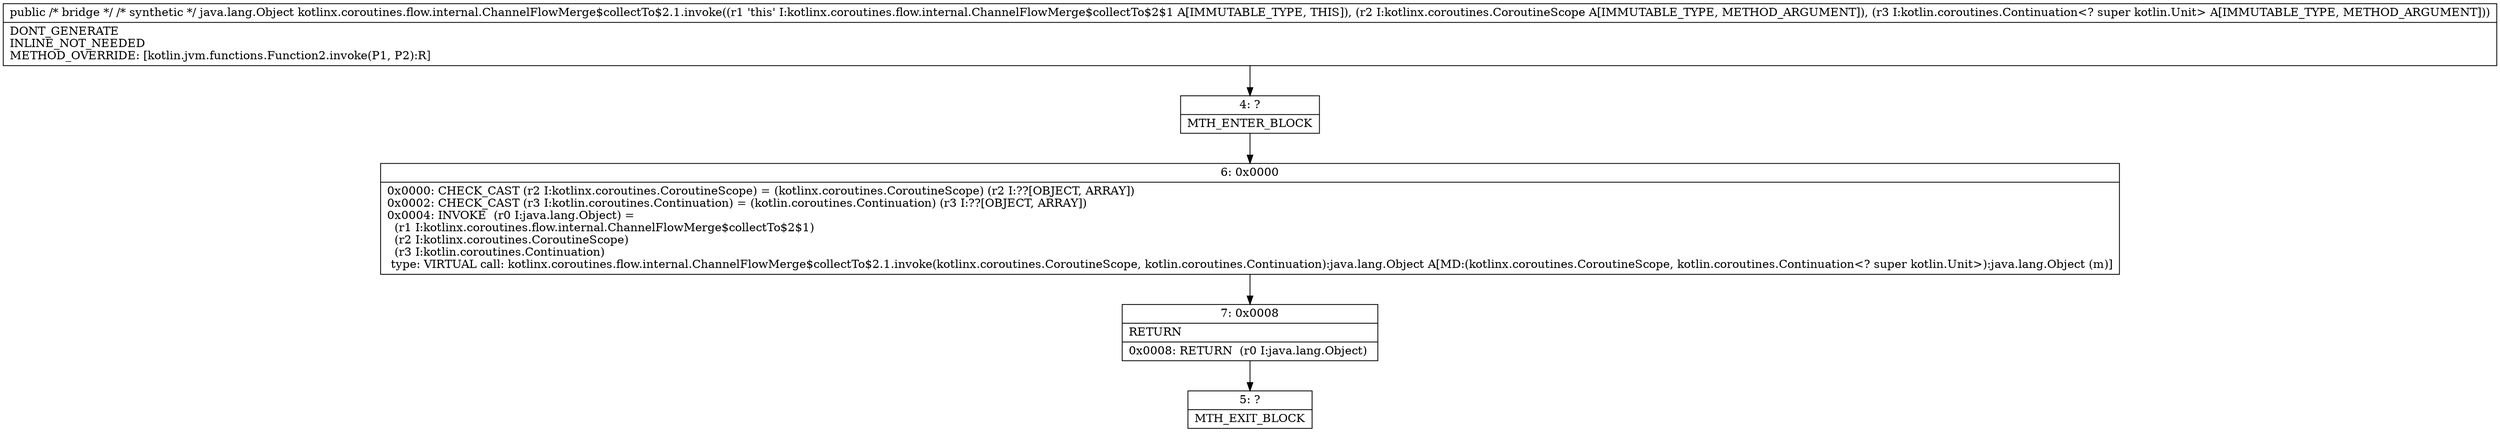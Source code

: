 digraph "CFG forkotlinx.coroutines.flow.internal.ChannelFlowMerge$collectTo$2.1.invoke(Ljava\/lang\/Object;Ljava\/lang\/Object;)Ljava\/lang\/Object;" {
Node_4 [shape=record,label="{4\:\ ?|MTH_ENTER_BLOCK\l}"];
Node_6 [shape=record,label="{6\:\ 0x0000|0x0000: CHECK_CAST (r2 I:kotlinx.coroutines.CoroutineScope) = (kotlinx.coroutines.CoroutineScope) (r2 I:??[OBJECT, ARRAY]) \l0x0002: CHECK_CAST (r3 I:kotlin.coroutines.Continuation) = (kotlin.coroutines.Continuation) (r3 I:??[OBJECT, ARRAY]) \l0x0004: INVOKE  (r0 I:java.lang.Object) = \l  (r1 I:kotlinx.coroutines.flow.internal.ChannelFlowMerge$collectTo$2$1)\l  (r2 I:kotlinx.coroutines.CoroutineScope)\l  (r3 I:kotlin.coroutines.Continuation)\l type: VIRTUAL call: kotlinx.coroutines.flow.internal.ChannelFlowMerge$collectTo$2.1.invoke(kotlinx.coroutines.CoroutineScope, kotlin.coroutines.Continuation):java.lang.Object A[MD:(kotlinx.coroutines.CoroutineScope, kotlin.coroutines.Continuation\<? super kotlin.Unit\>):java.lang.Object (m)]\l}"];
Node_7 [shape=record,label="{7\:\ 0x0008|RETURN\l|0x0008: RETURN  (r0 I:java.lang.Object) \l}"];
Node_5 [shape=record,label="{5\:\ ?|MTH_EXIT_BLOCK\l}"];
MethodNode[shape=record,label="{public \/* bridge *\/ \/* synthetic *\/ java.lang.Object kotlinx.coroutines.flow.internal.ChannelFlowMerge$collectTo$2.1.invoke((r1 'this' I:kotlinx.coroutines.flow.internal.ChannelFlowMerge$collectTo$2$1 A[IMMUTABLE_TYPE, THIS]), (r2 I:kotlinx.coroutines.CoroutineScope A[IMMUTABLE_TYPE, METHOD_ARGUMENT]), (r3 I:kotlin.coroutines.Continuation\<? super kotlin.Unit\> A[IMMUTABLE_TYPE, METHOD_ARGUMENT]))  | DONT_GENERATE\lINLINE_NOT_NEEDED\lMETHOD_OVERRIDE: [kotlin.jvm.functions.Function2.invoke(P1, P2):R]\l}"];
MethodNode -> Node_4;Node_4 -> Node_6;
Node_6 -> Node_7;
Node_7 -> Node_5;
}

